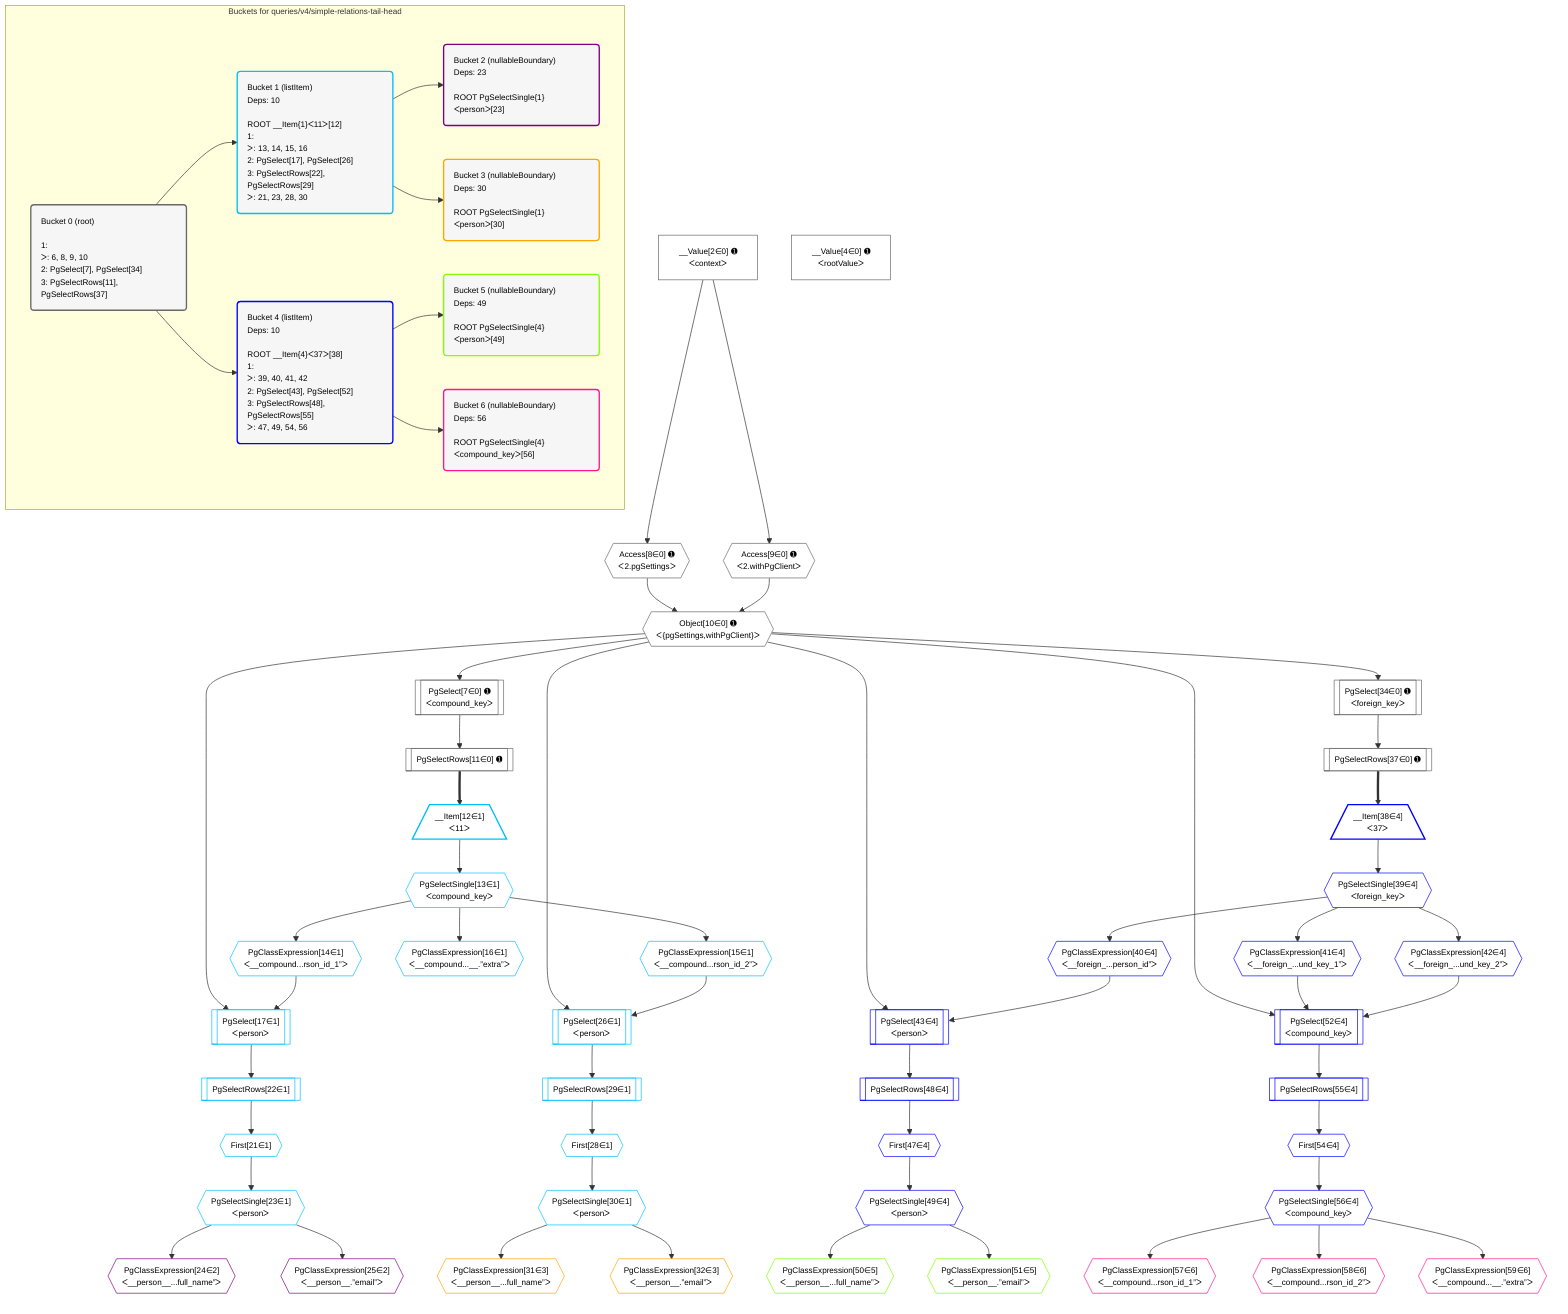 %%{init: {'themeVariables': { 'fontSize': '12px'}}}%%
graph TD
    classDef path fill:#eee,stroke:#000,color:#000
    classDef plan fill:#fff,stroke-width:1px,color:#000
    classDef itemplan fill:#fff,stroke-width:2px,color:#000
    classDef unbatchedplan fill:#dff,stroke-width:1px,color:#000
    classDef sideeffectplan fill:#fcc,stroke-width:2px,color:#000
    classDef bucket fill:#f6f6f6,color:#000,stroke-width:2px,text-align:left


    %% plan dependencies
    PgSelect7[["PgSelect[7∈0] ➊<br />ᐸcompound_keyᐳ"]]:::plan
    Object10{{"Object[10∈0] ➊<br />ᐸ{pgSettings,withPgClient}ᐳ"}}:::plan
    Object10 --> PgSelect7
    PgSelect34[["PgSelect[34∈0] ➊<br />ᐸforeign_keyᐳ"]]:::plan
    Object10 --> PgSelect34
    Access8{{"Access[8∈0] ➊<br />ᐸ2.pgSettingsᐳ"}}:::plan
    Access9{{"Access[9∈0] ➊<br />ᐸ2.withPgClientᐳ"}}:::plan
    Access8 & Access9 --> Object10
    __Value2["__Value[2∈0] ➊<br />ᐸcontextᐳ"]:::plan
    __Value2 --> Access8
    __Value2 --> Access9
    PgSelectRows11[["PgSelectRows[11∈0] ➊"]]:::plan
    PgSelect7 --> PgSelectRows11
    PgSelectRows37[["PgSelectRows[37∈0] ➊"]]:::plan
    PgSelect34 --> PgSelectRows37
    __Value4["__Value[4∈0] ➊<br />ᐸrootValueᐳ"]:::plan
    PgSelect17[["PgSelect[17∈1]<br />ᐸpersonᐳ"]]:::plan
    PgClassExpression14{{"PgClassExpression[14∈1]<br />ᐸ__compound...rson_id_1”ᐳ"}}:::plan
    Object10 & PgClassExpression14 --> PgSelect17
    PgSelect26[["PgSelect[26∈1]<br />ᐸpersonᐳ"]]:::plan
    PgClassExpression15{{"PgClassExpression[15∈1]<br />ᐸ__compound...rson_id_2”ᐳ"}}:::plan
    Object10 & PgClassExpression15 --> PgSelect26
    __Item12[/"__Item[12∈1]<br />ᐸ11ᐳ"\]:::itemplan
    PgSelectRows11 ==> __Item12
    PgSelectSingle13{{"PgSelectSingle[13∈1]<br />ᐸcompound_keyᐳ"}}:::plan
    __Item12 --> PgSelectSingle13
    PgSelectSingle13 --> PgClassExpression14
    PgSelectSingle13 --> PgClassExpression15
    PgClassExpression16{{"PgClassExpression[16∈1]<br />ᐸ__compound...__.”extra”ᐳ"}}:::plan
    PgSelectSingle13 --> PgClassExpression16
    First21{{"First[21∈1]"}}:::plan
    PgSelectRows22[["PgSelectRows[22∈1]"]]:::plan
    PgSelectRows22 --> First21
    PgSelect17 --> PgSelectRows22
    PgSelectSingle23{{"PgSelectSingle[23∈1]<br />ᐸpersonᐳ"}}:::plan
    First21 --> PgSelectSingle23
    First28{{"First[28∈1]"}}:::plan
    PgSelectRows29[["PgSelectRows[29∈1]"]]:::plan
    PgSelectRows29 --> First28
    PgSelect26 --> PgSelectRows29
    PgSelectSingle30{{"PgSelectSingle[30∈1]<br />ᐸpersonᐳ"}}:::plan
    First28 --> PgSelectSingle30
    PgClassExpression24{{"PgClassExpression[24∈2]<br />ᐸ__person__...full_name”ᐳ"}}:::plan
    PgSelectSingle23 --> PgClassExpression24
    PgClassExpression25{{"PgClassExpression[25∈2]<br />ᐸ__person__.”email”ᐳ"}}:::plan
    PgSelectSingle23 --> PgClassExpression25
    PgClassExpression31{{"PgClassExpression[31∈3]<br />ᐸ__person__...full_name”ᐳ"}}:::plan
    PgSelectSingle30 --> PgClassExpression31
    PgClassExpression32{{"PgClassExpression[32∈3]<br />ᐸ__person__.”email”ᐳ"}}:::plan
    PgSelectSingle30 --> PgClassExpression32
    PgSelect52[["PgSelect[52∈4]<br />ᐸcompound_keyᐳ"]]:::plan
    PgClassExpression41{{"PgClassExpression[41∈4]<br />ᐸ__foreign_...und_key_1”ᐳ"}}:::plan
    PgClassExpression42{{"PgClassExpression[42∈4]<br />ᐸ__foreign_...und_key_2”ᐳ"}}:::plan
    Object10 & PgClassExpression41 & PgClassExpression42 --> PgSelect52
    PgSelect43[["PgSelect[43∈4]<br />ᐸpersonᐳ"]]:::plan
    PgClassExpression40{{"PgClassExpression[40∈4]<br />ᐸ__foreign_...person_id”ᐳ"}}:::plan
    Object10 & PgClassExpression40 --> PgSelect43
    __Item38[/"__Item[38∈4]<br />ᐸ37ᐳ"\]:::itemplan
    PgSelectRows37 ==> __Item38
    PgSelectSingle39{{"PgSelectSingle[39∈4]<br />ᐸforeign_keyᐳ"}}:::plan
    __Item38 --> PgSelectSingle39
    PgSelectSingle39 --> PgClassExpression40
    PgSelectSingle39 --> PgClassExpression41
    PgSelectSingle39 --> PgClassExpression42
    First47{{"First[47∈4]"}}:::plan
    PgSelectRows48[["PgSelectRows[48∈4]"]]:::plan
    PgSelectRows48 --> First47
    PgSelect43 --> PgSelectRows48
    PgSelectSingle49{{"PgSelectSingle[49∈4]<br />ᐸpersonᐳ"}}:::plan
    First47 --> PgSelectSingle49
    First54{{"First[54∈4]"}}:::plan
    PgSelectRows55[["PgSelectRows[55∈4]"]]:::plan
    PgSelectRows55 --> First54
    PgSelect52 --> PgSelectRows55
    PgSelectSingle56{{"PgSelectSingle[56∈4]<br />ᐸcompound_keyᐳ"}}:::plan
    First54 --> PgSelectSingle56
    PgClassExpression50{{"PgClassExpression[50∈5]<br />ᐸ__person__...full_name”ᐳ"}}:::plan
    PgSelectSingle49 --> PgClassExpression50
    PgClassExpression51{{"PgClassExpression[51∈5]<br />ᐸ__person__.”email”ᐳ"}}:::plan
    PgSelectSingle49 --> PgClassExpression51
    PgClassExpression57{{"PgClassExpression[57∈6]<br />ᐸ__compound...rson_id_1”ᐳ"}}:::plan
    PgSelectSingle56 --> PgClassExpression57
    PgClassExpression58{{"PgClassExpression[58∈6]<br />ᐸ__compound...rson_id_2”ᐳ"}}:::plan
    PgSelectSingle56 --> PgClassExpression58
    PgClassExpression59{{"PgClassExpression[59∈6]<br />ᐸ__compound...__.”extra”ᐳ"}}:::plan
    PgSelectSingle56 --> PgClassExpression59

    %% define steps

    subgraph "Buckets for queries/v4/simple-relations-tail-head"
    Bucket0("Bucket 0 (root)<br /><br />1: <br />ᐳ: 6, 8, 9, 10<br />2: PgSelect[7], PgSelect[34]<br />3: PgSelectRows[11], PgSelectRows[37]"):::bucket
    classDef bucket0 stroke:#696969
    class Bucket0,__Value2,__Value4,PgSelect7,Access8,Access9,Object10,PgSelectRows11,PgSelect34,PgSelectRows37 bucket0
    Bucket1("Bucket 1 (listItem)<br />Deps: 10<br /><br />ROOT __Item{1}ᐸ11ᐳ[12]<br />1: <br />ᐳ: 13, 14, 15, 16<br />2: PgSelect[17], PgSelect[26]<br />3: PgSelectRows[22], PgSelectRows[29]<br />ᐳ: 21, 23, 28, 30"):::bucket
    classDef bucket1 stroke:#00bfff
    class Bucket1,__Item12,PgSelectSingle13,PgClassExpression14,PgClassExpression15,PgClassExpression16,PgSelect17,First21,PgSelectRows22,PgSelectSingle23,PgSelect26,First28,PgSelectRows29,PgSelectSingle30 bucket1
    Bucket2("Bucket 2 (nullableBoundary)<br />Deps: 23<br /><br />ROOT PgSelectSingle{1}ᐸpersonᐳ[23]"):::bucket
    classDef bucket2 stroke:#7f007f
    class Bucket2,PgClassExpression24,PgClassExpression25 bucket2
    Bucket3("Bucket 3 (nullableBoundary)<br />Deps: 30<br /><br />ROOT PgSelectSingle{1}ᐸpersonᐳ[30]"):::bucket
    classDef bucket3 stroke:#ffa500
    class Bucket3,PgClassExpression31,PgClassExpression32 bucket3
    Bucket4("Bucket 4 (listItem)<br />Deps: 10<br /><br />ROOT __Item{4}ᐸ37ᐳ[38]<br />1: <br />ᐳ: 39, 40, 41, 42<br />2: PgSelect[43], PgSelect[52]<br />3: PgSelectRows[48], PgSelectRows[55]<br />ᐳ: 47, 49, 54, 56"):::bucket
    classDef bucket4 stroke:#0000ff
    class Bucket4,__Item38,PgSelectSingle39,PgClassExpression40,PgClassExpression41,PgClassExpression42,PgSelect43,First47,PgSelectRows48,PgSelectSingle49,PgSelect52,First54,PgSelectRows55,PgSelectSingle56 bucket4
    Bucket5("Bucket 5 (nullableBoundary)<br />Deps: 49<br /><br />ROOT PgSelectSingle{4}ᐸpersonᐳ[49]"):::bucket
    classDef bucket5 stroke:#7fff00
    class Bucket5,PgClassExpression50,PgClassExpression51 bucket5
    Bucket6("Bucket 6 (nullableBoundary)<br />Deps: 56<br /><br />ROOT PgSelectSingle{4}ᐸcompound_keyᐳ[56]"):::bucket
    classDef bucket6 stroke:#ff1493
    class Bucket6,PgClassExpression57,PgClassExpression58,PgClassExpression59 bucket6
    Bucket0 --> Bucket1 & Bucket4
    Bucket1 --> Bucket2 & Bucket3
    Bucket4 --> Bucket5 & Bucket6
    end